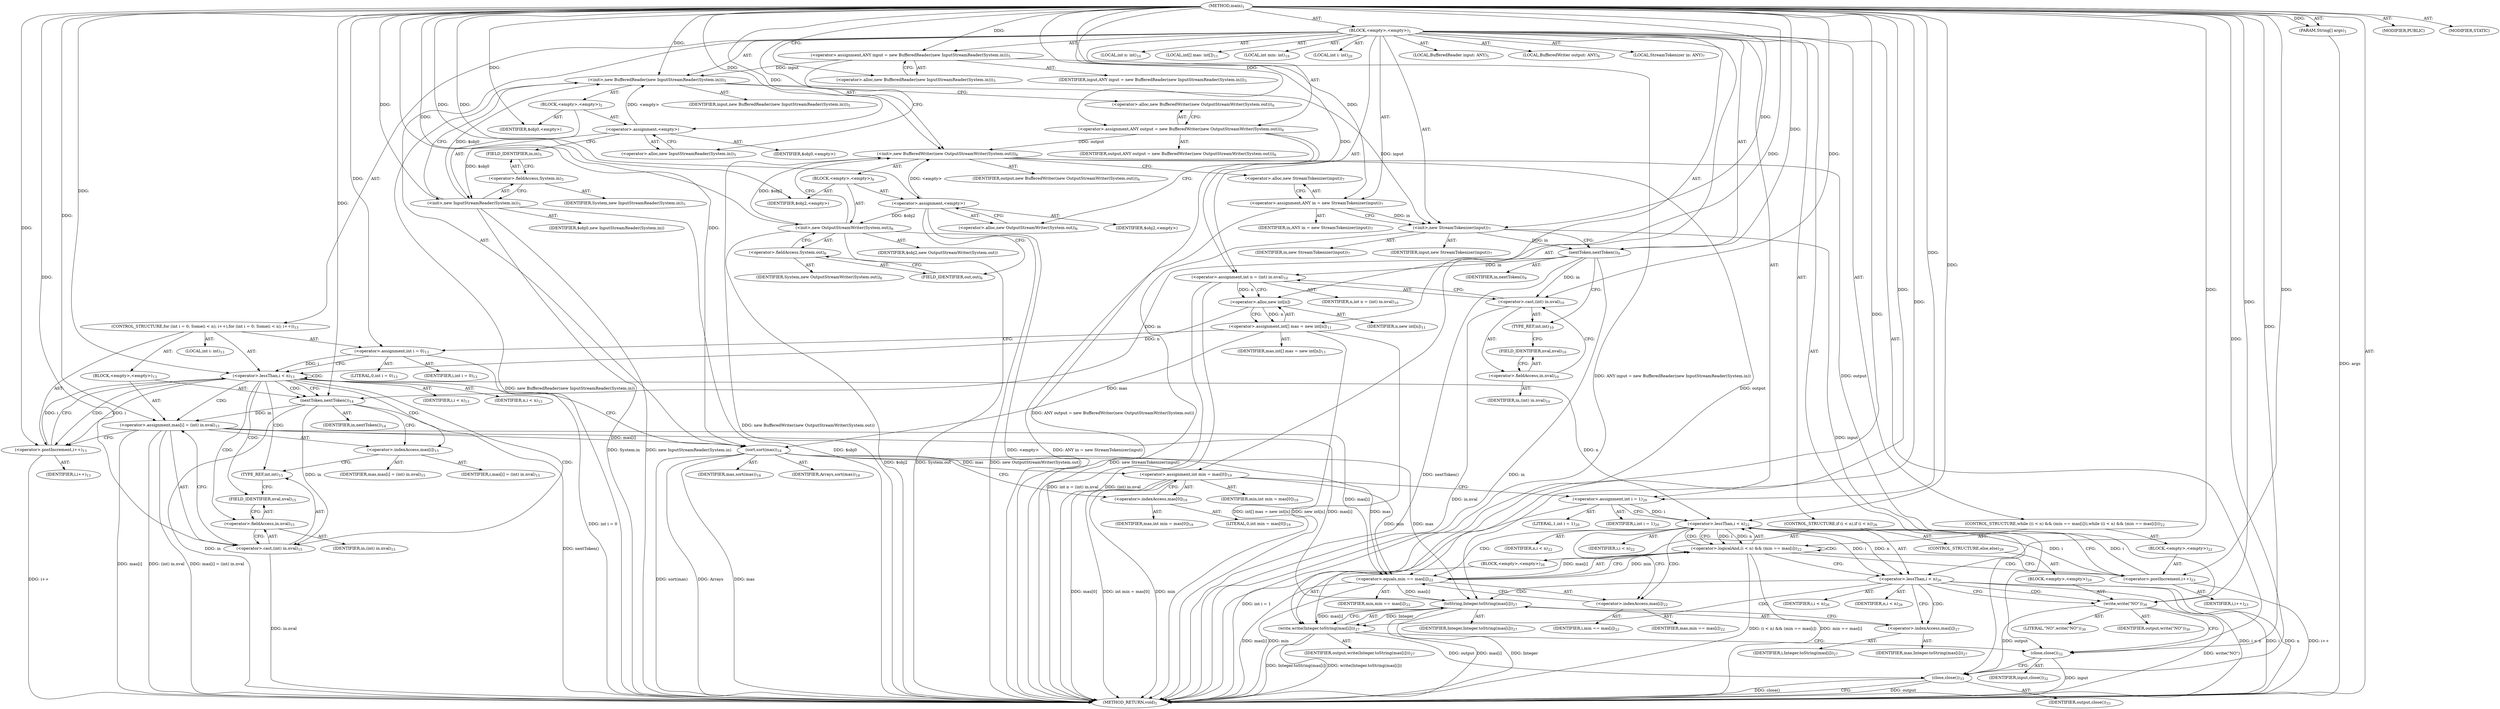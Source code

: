 digraph "main" {  
"23" [label = <(METHOD,main)<SUB>1</SUB>> ]
"24" [label = <(PARAM,String[] args)<SUB>1</SUB>> ]
"25" [label = <(BLOCK,&lt;empty&gt;,&lt;empty&gt;)<SUB>1</SUB>> ]
"4" [label = <(LOCAL,BufferedReader input: ANY)<SUB>5</SUB>> ]
"26" [label = <(&lt;operator&gt;.assignment,ANY input = new BufferedReader(new InputStreamReader(System.in)))<SUB>5</SUB>> ]
"27" [label = <(IDENTIFIER,input,ANY input = new BufferedReader(new InputStreamReader(System.in)))<SUB>5</SUB>> ]
"28" [label = <(&lt;operator&gt;.alloc,new BufferedReader(new InputStreamReader(System.in)))<SUB>5</SUB>> ]
"29" [label = <(&lt;init&gt;,new BufferedReader(new InputStreamReader(System.in)))<SUB>5</SUB>> ]
"3" [label = <(IDENTIFIER,input,new BufferedReader(new InputStreamReader(System.in)))<SUB>5</SUB>> ]
"30" [label = <(BLOCK,&lt;empty&gt;,&lt;empty&gt;)<SUB>5</SUB>> ]
"31" [label = <(&lt;operator&gt;.assignment,&lt;empty&gt;)> ]
"32" [label = <(IDENTIFIER,$obj0,&lt;empty&gt;)> ]
"33" [label = <(&lt;operator&gt;.alloc,new InputStreamReader(System.in))<SUB>5</SUB>> ]
"34" [label = <(&lt;init&gt;,new InputStreamReader(System.in))<SUB>5</SUB>> ]
"35" [label = <(IDENTIFIER,$obj0,new InputStreamReader(System.in))> ]
"36" [label = <(&lt;operator&gt;.fieldAccess,System.in)<SUB>5</SUB>> ]
"37" [label = <(IDENTIFIER,System,new InputStreamReader(System.in))<SUB>5</SUB>> ]
"38" [label = <(FIELD_IDENTIFIER,in,in)<SUB>5</SUB>> ]
"39" [label = <(IDENTIFIER,$obj0,&lt;empty&gt;)> ]
"6" [label = <(LOCAL,BufferedWriter output: ANY)<SUB>6</SUB>> ]
"40" [label = <(&lt;operator&gt;.assignment,ANY output = new BufferedWriter(new OutputStreamWriter(System.out)))<SUB>6</SUB>> ]
"41" [label = <(IDENTIFIER,output,ANY output = new BufferedWriter(new OutputStreamWriter(System.out)))<SUB>6</SUB>> ]
"42" [label = <(&lt;operator&gt;.alloc,new BufferedWriter(new OutputStreamWriter(System.out)))<SUB>6</SUB>> ]
"43" [label = <(&lt;init&gt;,new BufferedWriter(new OutputStreamWriter(System.out)))<SUB>6</SUB>> ]
"5" [label = <(IDENTIFIER,output,new BufferedWriter(new OutputStreamWriter(System.out)))<SUB>6</SUB>> ]
"44" [label = <(BLOCK,&lt;empty&gt;,&lt;empty&gt;)<SUB>6</SUB>> ]
"45" [label = <(&lt;operator&gt;.assignment,&lt;empty&gt;)> ]
"46" [label = <(IDENTIFIER,$obj2,&lt;empty&gt;)> ]
"47" [label = <(&lt;operator&gt;.alloc,new OutputStreamWriter(System.out))<SUB>6</SUB>> ]
"48" [label = <(&lt;init&gt;,new OutputStreamWriter(System.out))<SUB>6</SUB>> ]
"49" [label = <(IDENTIFIER,$obj2,new OutputStreamWriter(System.out))> ]
"50" [label = <(&lt;operator&gt;.fieldAccess,System.out)<SUB>6</SUB>> ]
"51" [label = <(IDENTIFIER,System,new OutputStreamWriter(System.out))<SUB>6</SUB>> ]
"52" [label = <(FIELD_IDENTIFIER,out,out)<SUB>6</SUB>> ]
"53" [label = <(IDENTIFIER,$obj2,&lt;empty&gt;)> ]
"8" [label = <(LOCAL,StreamTokenizer in: ANY)<SUB>7</SUB>> ]
"54" [label = <(&lt;operator&gt;.assignment,ANY in = new StreamTokenizer(input))<SUB>7</SUB>> ]
"55" [label = <(IDENTIFIER,in,ANY in = new StreamTokenizer(input))<SUB>7</SUB>> ]
"56" [label = <(&lt;operator&gt;.alloc,new StreamTokenizer(input))<SUB>7</SUB>> ]
"57" [label = <(&lt;init&gt;,new StreamTokenizer(input))<SUB>7</SUB>> ]
"7" [label = <(IDENTIFIER,in,new StreamTokenizer(input))<SUB>7</SUB>> ]
"58" [label = <(IDENTIFIER,input,new StreamTokenizer(input))<SUB>7</SUB>> ]
"59" [label = <(nextToken,nextToken())<SUB>9</SUB>> ]
"60" [label = <(IDENTIFIER,in,nextToken())<SUB>9</SUB>> ]
"61" [label = <(LOCAL,int n: int)<SUB>10</SUB>> ]
"62" [label = <(&lt;operator&gt;.assignment,int n = (int) in.nval)<SUB>10</SUB>> ]
"63" [label = <(IDENTIFIER,n,int n = (int) in.nval)<SUB>10</SUB>> ]
"64" [label = <(&lt;operator&gt;.cast,(int) in.nval)<SUB>10</SUB>> ]
"65" [label = <(TYPE_REF,int,int)<SUB>10</SUB>> ]
"66" [label = <(&lt;operator&gt;.fieldAccess,in.nval)<SUB>10</SUB>> ]
"67" [label = <(IDENTIFIER,in,(int) in.nval)<SUB>10</SUB>> ]
"68" [label = <(FIELD_IDENTIFIER,nval,nval)<SUB>10</SUB>> ]
"69" [label = <(LOCAL,int[] mas: int[])<SUB>11</SUB>> ]
"70" [label = <(&lt;operator&gt;.assignment,int[] mas = new int[n])<SUB>11</SUB>> ]
"71" [label = <(IDENTIFIER,mas,int[] mas = new int[n])<SUB>11</SUB>> ]
"72" [label = <(&lt;operator&gt;.alloc,new int[n])> ]
"73" [label = <(IDENTIFIER,n,new int[n])<SUB>11</SUB>> ]
"74" [label = <(CONTROL_STRUCTURE,for (int i = 0; Some(i &lt; n); i++),for (int i = 0; Some(i &lt; n); i++))<SUB>13</SUB>> ]
"75" [label = <(LOCAL,int i: int)<SUB>13</SUB>> ]
"76" [label = <(&lt;operator&gt;.assignment,int i = 0)<SUB>13</SUB>> ]
"77" [label = <(IDENTIFIER,i,int i = 0)<SUB>13</SUB>> ]
"78" [label = <(LITERAL,0,int i = 0)<SUB>13</SUB>> ]
"79" [label = <(&lt;operator&gt;.lessThan,i &lt; n)<SUB>13</SUB>> ]
"80" [label = <(IDENTIFIER,i,i &lt; n)<SUB>13</SUB>> ]
"81" [label = <(IDENTIFIER,n,i &lt; n)<SUB>13</SUB>> ]
"82" [label = <(&lt;operator&gt;.postIncrement,i++)<SUB>13</SUB>> ]
"83" [label = <(IDENTIFIER,i,i++)<SUB>13</SUB>> ]
"84" [label = <(BLOCK,&lt;empty&gt;,&lt;empty&gt;)<SUB>13</SUB>> ]
"85" [label = <(nextToken,nextToken())<SUB>14</SUB>> ]
"86" [label = <(IDENTIFIER,in,nextToken())<SUB>14</SUB>> ]
"87" [label = <(&lt;operator&gt;.assignment,mas[i] = (int) in.nval)<SUB>15</SUB>> ]
"88" [label = <(&lt;operator&gt;.indexAccess,mas[i])<SUB>15</SUB>> ]
"89" [label = <(IDENTIFIER,mas,mas[i] = (int) in.nval)<SUB>15</SUB>> ]
"90" [label = <(IDENTIFIER,i,mas[i] = (int) in.nval)<SUB>15</SUB>> ]
"91" [label = <(&lt;operator&gt;.cast,(int) in.nval)<SUB>15</SUB>> ]
"92" [label = <(TYPE_REF,int,int)<SUB>15</SUB>> ]
"93" [label = <(&lt;operator&gt;.fieldAccess,in.nval)<SUB>15</SUB>> ]
"94" [label = <(IDENTIFIER,in,(int) in.nval)<SUB>15</SUB>> ]
"95" [label = <(FIELD_IDENTIFIER,nval,nval)<SUB>15</SUB>> ]
"96" [label = <(sort,sort(mas))<SUB>18</SUB>> ]
"97" [label = <(IDENTIFIER,Arrays,sort(mas))<SUB>18</SUB>> ]
"98" [label = <(IDENTIFIER,mas,sort(mas))<SUB>18</SUB>> ]
"99" [label = <(LOCAL,int min: int)<SUB>19</SUB>> ]
"100" [label = <(&lt;operator&gt;.assignment,int min = mas[0])<SUB>19</SUB>> ]
"101" [label = <(IDENTIFIER,min,int min = mas[0])<SUB>19</SUB>> ]
"102" [label = <(&lt;operator&gt;.indexAccess,mas[0])<SUB>19</SUB>> ]
"103" [label = <(IDENTIFIER,mas,int min = mas[0])<SUB>19</SUB>> ]
"104" [label = <(LITERAL,0,int min = mas[0])<SUB>19</SUB>> ]
"105" [label = <(LOCAL,int i: int)<SUB>20</SUB>> ]
"106" [label = <(&lt;operator&gt;.assignment,int i = 1)<SUB>20</SUB>> ]
"107" [label = <(IDENTIFIER,i,int i = 1)<SUB>20</SUB>> ]
"108" [label = <(LITERAL,1,int i = 1)<SUB>20</SUB>> ]
"109" [label = <(CONTROL_STRUCTURE,while ((i &lt; n) &amp;&amp; (min == mas[i])),while ((i &lt; n) &amp;&amp; (min == mas[i])))<SUB>22</SUB>> ]
"110" [label = <(&lt;operator&gt;.logicalAnd,(i &lt; n) &amp;&amp; (min == mas[i]))<SUB>22</SUB>> ]
"111" [label = <(&lt;operator&gt;.lessThan,i &lt; n)<SUB>22</SUB>> ]
"112" [label = <(IDENTIFIER,i,i &lt; n)<SUB>22</SUB>> ]
"113" [label = <(IDENTIFIER,n,i &lt; n)<SUB>22</SUB>> ]
"114" [label = <(&lt;operator&gt;.equals,min == mas[i])<SUB>22</SUB>> ]
"115" [label = <(IDENTIFIER,min,min == mas[i])<SUB>22</SUB>> ]
"116" [label = <(&lt;operator&gt;.indexAccess,mas[i])<SUB>22</SUB>> ]
"117" [label = <(IDENTIFIER,mas,min == mas[i])<SUB>22</SUB>> ]
"118" [label = <(IDENTIFIER,i,min == mas[i])<SUB>22</SUB>> ]
"119" [label = <(BLOCK,&lt;empty&gt;,&lt;empty&gt;)<SUB>22</SUB>> ]
"120" [label = <(&lt;operator&gt;.postIncrement,i++)<SUB>23</SUB>> ]
"121" [label = <(IDENTIFIER,i,i++)<SUB>23</SUB>> ]
"122" [label = <(CONTROL_STRUCTURE,if (i &lt; n),if (i &lt; n))<SUB>26</SUB>> ]
"123" [label = <(&lt;operator&gt;.lessThan,i &lt; n)<SUB>26</SUB>> ]
"124" [label = <(IDENTIFIER,i,i &lt; n)<SUB>26</SUB>> ]
"125" [label = <(IDENTIFIER,n,i &lt; n)<SUB>26</SUB>> ]
"126" [label = <(BLOCK,&lt;empty&gt;,&lt;empty&gt;)<SUB>26</SUB>> ]
"127" [label = <(write,write(Integer.toString(mas[i])))<SUB>27</SUB>> ]
"128" [label = <(IDENTIFIER,output,write(Integer.toString(mas[i])))<SUB>27</SUB>> ]
"129" [label = <(toString,Integer.toString(mas[i]))<SUB>27</SUB>> ]
"130" [label = <(IDENTIFIER,Integer,Integer.toString(mas[i]))<SUB>27</SUB>> ]
"131" [label = <(&lt;operator&gt;.indexAccess,mas[i])<SUB>27</SUB>> ]
"132" [label = <(IDENTIFIER,mas,Integer.toString(mas[i]))<SUB>27</SUB>> ]
"133" [label = <(IDENTIFIER,i,Integer.toString(mas[i]))<SUB>27</SUB>> ]
"134" [label = <(CONTROL_STRUCTURE,else,else)<SUB>29</SUB>> ]
"135" [label = <(BLOCK,&lt;empty&gt;,&lt;empty&gt;)<SUB>29</SUB>> ]
"136" [label = <(write,write(&quot;NO&quot;))<SUB>30</SUB>> ]
"137" [label = <(IDENTIFIER,output,write(&quot;NO&quot;))<SUB>30</SUB>> ]
"138" [label = <(LITERAL,&quot;NO&quot;,write(&quot;NO&quot;))<SUB>30</SUB>> ]
"139" [label = <(close,close())<SUB>32</SUB>> ]
"140" [label = <(IDENTIFIER,input,close())<SUB>32</SUB>> ]
"141" [label = <(close,close())<SUB>33</SUB>> ]
"142" [label = <(IDENTIFIER,output,close())<SUB>33</SUB>> ]
"143" [label = <(MODIFIER,PUBLIC)> ]
"144" [label = <(MODIFIER,STATIC)> ]
"145" [label = <(METHOD_RETURN,void)<SUB>1</SUB>> ]
  "23" -> "24"  [ label = "AST: "] 
  "23" -> "25"  [ label = "AST: "] 
  "23" -> "143"  [ label = "AST: "] 
  "23" -> "144"  [ label = "AST: "] 
  "23" -> "145"  [ label = "AST: "] 
  "25" -> "4"  [ label = "AST: "] 
  "25" -> "26"  [ label = "AST: "] 
  "25" -> "29"  [ label = "AST: "] 
  "25" -> "6"  [ label = "AST: "] 
  "25" -> "40"  [ label = "AST: "] 
  "25" -> "43"  [ label = "AST: "] 
  "25" -> "8"  [ label = "AST: "] 
  "25" -> "54"  [ label = "AST: "] 
  "25" -> "57"  [ label = "AST: "] 
  "25" -> "59"  [ label = "AST: "] 
  "25" -> "61"  [ label = "AST: "] 
  "25" -> "62"  [ label = "AST: "] 
  "25" -> "69"  [ label = "AST: "] 
  "25" -> "70"  [ label = "AST: "] 
  "25" -> "74"  [ label = "AST: "] 
  "25" -> "96"  [ label = "AST: "] 
  "25" -> "99"  [ label = "AST: "] 
  "25" -> "100"  [ label = "AST: "] 
  "25" -> "105"  [ label = "AST: "] 
  "25" -> "106"  [ label = "AST: "] 
  "25" -> "109"  [ label = "AST: "] 
  "25" -> "122"  [ label = "AST: "] 
  "25" -> "139"  [ label = "AST: "] 
  "25" -> "141"  [ label = "AST: "] 
  "26" -> "27"  [ label = "AST: "] 
  "26" -> "28"  [ label = "AST: "] 
  "29" -> "3"  [ label = "AST: "] 
  "29" -> "30"  [ label = "AST: "] 
  "30" -> "31"  [ label = "AST: "] 
  "30" -> "34"  [ label = "AST: "] 
  "30" -> "39"  [ label = "AST: "] 
  "31" -> "32"  [ label = "AST: "] 
  "31" -> "33"  [ label = "AST: "] 
  "34" -> "35"  [ label = "AST: "] 
  "34" -> "36"  [ label = "AST: "] 
  "36" -> "37"  [ label = "AST: "] 
  "36" -> "38"  [ label = "AST: "] 
  "40" -> "41"  [ label = "AST: "] 
  "40" -> "42"  [ label = "AST: "] 
  "43" -> "5"  [ label = "AST: "] 
  "43" -> "44"  [ label = "AST: "] 
  "44" -> "45"  [ label = "AST: "] 
  "44" -> "48"  [ label = "AST: "] 
  "44" -> "53"  [ label = "AST: "] 
  "45" -> "46"  [ label = "AST: "] 
  "45" -> "47"  [ label = "AST: "] 
  "48" -> "49"  [ label = "AST: "] 
  "48" -> "50"  [ label = "AST: "] 
  "50" -> "51"  [ label = "AST: "] 
  "50" -> "52"  [ label = "AST: "] 
  "54" -> "55"  [ label = "AST: "] 
  "54" -> "56"  [ label = "AST: "] 
  "57" -> "7"  [ label = "AST: "] 
  "57" -> "58"  [ label = "AST: "] 
  "59" -> "60"  [ label = "AST: "] 
  "62" -> "63"  [ label = "AST: "] 
  "62" -> "64"  [ label = "AST: "] 
  "64" -> "65"  [ label = "AST: "] 
  "64" -> "66"  [ label = "AST: "] 
  "66" -> "67"  [ label = "AST: "] 
  "66" -> "68"  [ label = "AST: "] 
  "70" -> "71"  [ label = "AST: "] 
  "70" -> "72"  [ label = "AST: "] 
  "72" -> "73"  [ label = "AST: "] 
  "74" -> "75"  [ label = "AST: "] 
  "74" -> "76"  [ label = "AST: "] 
  "74" -> "79"  [ label = "AST: "] 
  "74" -> "82"  [ label = "AST: "] 
  "74" -> "84"  [ label = "AST: "] 
  "76" -> "77"  [ label = "AST: "] 
  "76" -> "78"  [ label = "AST: "] 
  "79" -> "80"  [ label = "AST: "] 
  "79" -> "81"  [ label = "AST: "] 
  "82" -> "83"  [ label = "AST: "] 
  "84" -> "85"  [ label = "AST: "] 
  "84" -> "87"  [ label = "AST: "] 
  "85" -> "86"  [ label = "AST: "] 
  "87" -> "88"  [ label = "AST: "] 
  "87" -> "91"  [ label = "AST: "] 
  "88" -> "89"  [ label = "AST: "] 
  "88" -> "90"  [ label = "AST: "] 
  "91" -> "92"  [ label = "AST: "] 
  "91" -> "93"  [ label = "AST: "] 
  "93" -> "94"  [ label = "AST: "] 
  "93" -> "95"  [ label = "AST: "] 
  "96" -> "97"  [ label = "AST: "] 
  "96" -> "98"  [ label = "AST: "] 
  "100" -> "101"  [ label = "AST: "] 
  "100" -> "102"  [ label = "AST: "] 
  "102" -> "103"  [ label = "AST: "] 
  "102" -> "104"  [ label = "AST: "] 
  "106" -> "107"  [ label = "AST: "] 
  "106" -> "108"  [ label = "AST: "] 
  "109" -> "110"  [ label = "AST: "] 
  "109" -> "119"  [ label = "AST: "] 
  "110" -> "111"  [ label = "AST: "] 
  "110" -> "114"  [ label = "AST: "] 
  "111" -> "112"  [ label = "AST: "] 
  "111" -> "113"  [ label = "AST: "] 
  "114" -> "115"  [ label = "AST: "] 
  "114" -> "116"  [ label = "AST: "] 
  "116" -> "117"  [ label = "AST: "] 
  "116" -> "118"  [ label = "AST: "] 
  "119" -> "120"  [ label = "AST: "] 
  "120" -> "121"  [ label = "AST: "] 
  "122" -> "123"  [ label = "AST: "] 
  "122" -> "126"  [ label = "AST: "] 
  "122" -> "134"  [ label = "AST: "] 
  "123" -> "124"  [ label = "AST: "] 
  "123" -> "125"  [ label = "AST: "] 
  "126" -> "127"  [ label = "AST: "] 
  "127" -> "128"  [ label = "AST: "] 
  "127" -> "129"  [ label = "AST: "] 
  "129" -> "130"  [ label = "AST: "] 
  "129" -> "131"  [ label = "AST: "] 
  "131" -> "132"  [ label = "AST: "] 
  "131" -> "133"  [ label = "AST: "] 
  "134" -> "135"  [ label = "AST: "] 
  "135" -> "136"  [ label = "AST: "] 
  "136" -> "137"  [ label = "AST: "] 
  "136" -> "138"  [ label = "AST: "] 
  "139" -> "140"  [ label = "AST: "] 
  "141" -> "142"  [ label = "AST: "] 
  "26" -> "33"  [ label = "CFG: "] 
  "29" -> "42"  [ label = "CFG: "] 
  "40" -> "47"  [ label = "CFG: "] 
  "43" -> "56"  [ label = "CFG: "] 
  "54" -> "57"  [ label = "CFG: "] 
  "57" -> "59"  [ label = "CFG: "] 
  "59" -> "65"  [ label = "CFG: "] 
  "62" -> "72"  [ label = "CFG: "] 
  "70" -> "76"  [ label = "CFG: "] 
  "96" -> "102"  [ label = "CFG: "] 
  "100" -> "106"  [ label = "CFG: "] 
  "106" -> "111"  [ label = "CFG: "] 
  "139" -> "141"  [ label = "CFG: "] 
  "141" -> "145"  [ label = "CFG: "] 
  "28" -> "26"  [ label = "CFG: "] 
  "42" -> "40"  [ label = "CFG: "] 
  "56" -> "54"  [ label = "CFG: "] 
  "64" -> "62"  [ label = "CFG: "] 
  "72" -> "70"  [ label = "CFG: "] 
  "76" -> "79"  [ label = "CFG: "] 
  "79" -> "85"  [ label = "CFG: "] 
  "79" -> "96"  [ label = "CFG: "] 
  "82" -> "79"  [ label = "CFG: "] 
  "102" -> "100"  [ label = "CFG: "] 
  "110" -> "120"  [ label = "CFG: "] 
  "110" -> "123"  [ label = "CFG: "] 
  "123" -> "131"  [ label = "CFG: "] 
  "123" -> "136"  [ label = "CFG: "] 
  "31" -> "38"  [ label = "CFG: "] 
  "34" -> "29"  [ label = "CFG: "] 
  "45" -> "52"  [ label = "CFG: "] 
  "48" -> "43"  [ label = "CFG: "] 
  "65" -> "68"  [ label = "CFG: "] 
  "66" -> "64"  [ label = "CFG: "] 
  "85" -> "88"  [ label = "CFG: "] 
  "87" -> "82"  [ label = "CFG: "] 
  "111" -> "110"  [ label = "CFG: "] 
  "111" -> "116"  [ label = "CFG: "] 
  "114" -> "110"  [ label = "CFG: "] 
  "120" -> "111"  [ label = "CFG: "] 
  "127" -> "139"  [ label = "CFG: "] 
  "33" -> "31"  [ label = "CFG: "] 
  "36" -> "34"  [ label = "CFG: "] 
  "47" -> "45"  [ label = "CFG: "] 
  "50" -> "48"  [ label = "CFG: "] 
  "68" -> "66"  [ label = "CFG: "] 
  "88" -> "92"  [ label = "CFG: "] 
  "91" -> "87"  [ label = "CFG: "] 
  "116" -> "114"  [ label = "CFG: "] 
  "129" -> "127"  [ label = "CFG: "] 
  "136" -> "139"  [ label = "CFG: "] 
  "38" -> "36"  [ label = "CFG: "] 
  "52" -> "50"  [ label = "CFG: "] 
  "92" -> "95"  [ label = "CFG: "] 
  "93" -> "91"  [ label = "CFG: "] 
  "131" -> "129"  [ label = "CFG: "] 
  "95" -> "93"  [ label = "CFG: "] 
  "23" -> "28"  [ label = "CFG: "] 
  "24" -> "145"  [ label = "DDG: args"] 
  "26" -> "145"  [ label = "DDG: ANY input = new BufferedReader(new InputStreamReader(System.in))"] 
  "34" -> "145"  [ label = "DDG: $obj0"] 
  "34" -> "145"  [ label = "DDG: System.in"] 
  "34" -> "145"  [ label = "DDG: new InputStreamReader(System.in)"] 
  "29" -> "145"  [ label = "DDG: new BufferedReader(new InputStreamReader(System.in))"] 
  "40" -> "145"  [ label = "DDG: ANY output = new BufferedWriter(new OutputStreamWriter(System.out))"] 
  "45" -> "145"  [ label = "DDG: &lt;empty&gt;"] 
  "48" -> "145"  [ label = "DDG: $obj2"] 
  "48" -> "145"  [ label = "DDG: System.out"] 
  "48" -> "145"  [ label = "DDG: new OutputStreamWriter(System.out)"] 
  "43" -> "145"  [ label = "DDG: new BufferedWriter(new OutputStreamWriter(System.out))"] 
  "54" -> "145"  [ label = "DDG: ANY in = new StreamTokenizer(input)"] 
  "57" -> "145"  [ label = "DDG: new StreamTokenizer(input)"] 
  "59" -> "145"  [ label = "DDG: in"] 
  "59" -> "145"  [ label = "DDG: nextToken()"] 
  "64" -> "145"  [ label = "DDG: in.nval"] 
  "62" -> "145"  [ label = "DDG: (int) in.nval"] 
  "62" -> "145"  [ label = "DDG: int n = (int) in.nval"] 
  "70" -> "145"  [ label = "DDG: new int[n]"] 
  "70" -> "145"  [ label = "DDG: int[] mas = new int[n]"] 
  "76" -> "145"  [ label = "DDG: int i = 0"] 
  "96" -> "145"  [ label = "DDG: mas"] 
  "96" -> "145"  [ label = "DDG: sort(mas)"] 
  "100" -> "145"  [ label = "DDG: min"] 
  "100" -> "145"  [ label = "DDG: mas[0]"] 
  "100" -> "145"  [ label = "DDG: int min = mas[0]"] 
  "106" -> "145"  [ label = "DDG: int i = 1"] 
  "114" -> "145"  [ label = "DDG: min"] 
  "114" -> "145"  [ label = "DDG: mas[i]"] 
  "110" -> "145"  [ label = "DDG: min == mas[i]"] 
  "110" -> "145"  [ label = "DDG: (i &lt; n) &amp;&amp; (min == mas[i])"] 
  "123" -> "145"  [ label = "DDG: i"] 
  "123" -> "145"  [ label = "DDG: n"] 
  "123" -> "145"  [ label = "DDG: i &lt; n"] 
  "136" -> "145"  [ label = "DDG: write(&quot;NO&quot;)"] 
  "129" -> "145"  [ label = "DDG: mas[i]"] 
  "127" -> "145"  [ label = "DDG: Integer.toString(mas[i])"] 
  "127" -> "145"  [ label = "DDG: write(Integer.toString(mas[i]))"] 
  "139" -> "145"  [ label = "DDG: input"] 
  "141" -> "145"  [ label = "DDG: output"] 
  "141" -> "145"  [ label = "DDG: close()"] 
  "120" -> "145"  [ label = "DDG: i++"] 
  "85" -> "145"  [ label = "DDG: in"] 
  "85" -> "145"  [ label = "DDG: nextToken()"] 
  "87" -> "145"  [ label = "DDG: mas[i]"] 
  "91" -> "145"  [ label = "DDG: in.nval"] 
  "87" -> "145"  [ label = "DDG: (int) in.nval"] 
  "87" -> "145"  [ label = "DDG: mas[i] = (int) in.nval"] 
  "82" -> "145"  [ label = "DDG: i++"] 
  "96" -> "145"  [ label = "DDG: Arrays"] 
  "129" -> "145"  [ label = "DDG: Integer"] 
  "23" -> "24"  [ label = "DDG: "] 
  "23" -> "26"  [ label = "DDG: "] 
  "23" -> "40"  [ label = "DDG: "] 
  "23" -> "54"  [ label = "DDG: "] 
  "23" -> "62"  [ label = "DDG: "] 
  "59" -> "62"  [ label = "DDG: in"] 
  "72" -> "70"  [ label = "DDG: n"] 
  "96" -> "100"  [ label = "DDG: mas"] 
  "23" -> "106"  [ label = "DDG: "] 
  "26" -> "29"  [ label = "DDG: input"] 
  "23" -> "29"  [ label = "DDG: "] 
  "31" -> "29"  [ label = "DDG: &lt;empty&gt;"] 
  "34" -> "29"  [ label = "DDG: $obj0"] 
  "40" -> "43"  [ label = "DDG: output"] 
  "23" -> "43"  [ label = "DDG: "] 
  "45" -> "43"  [ label = "DDG: &lt;empty&gt;"] 
  "48" -> "43"  [ label = "DDG: $obj2"] 
  "54" -> "57"  [ label = "DDG: in"] 
  "23" -> "57"  [ label = "DDG: "] 
  "29" -> "57"  [ label = "DDG: input"] 
  "57" -> "59"  [ label = "DDG: in"] 
  "23" -> "59"  [ label = "DDG: "] 
  "23" -> "76"  [ label = "DDG: "] 
  "23" -> "96"  [ label = "DDG: "] 
  "70" -> "96"  [ label = "DDG: mas"] 
  "87" -> "96"  [ label = "DDG: mas[i]"] 
  "57" -> "139"  [ label = "DDG: input"] 
  "23" -> "139"  [ label = "DDG: "] 
  "136" -> "141"  [ label = "DDG: output"] 
  "127" -> "141"  [ label = "DDG: output"] 
  "23" -> "141"  [ label = "DDG: "] 
  "23" -> "31"  [ label = "DDG: "] 
  "23" -> "39"  [ label = "DDG: "] 
  "23" -> "45"  [ label = "DDG: "] 
  "23" -> "53"  [ label = "DDG: "] 
  "23" -> "64"  [ label = "DDG: "] 
  "59" -> "64"  [ label = "DDG: in"] 
  "62" -> "72"  [ label = "DDG: n"] 
  "23" -> "72"  [ label = "DDG: "] 
  "76" -> "79"  [ label = "DDG: i"] 
  "82" -> "79"  [ label = "DDG: i"] 
  "23" -> "79"  [ label = "DDG: "] 
  "72" -> "79"  [ label = "DDG: n"] 
  "79" -> "82"  [ label = "DDG: i"] 
  "23" -> "82"  [ label = "DDG: "] 
  "23" -> "87"  [ label = "DDG: "] 
  "85" -> "87"  [ label = "DDG: in"] 
  "111" -> "110"  [ label = "DDG: i"] 
  "111" -> "110"  [ label = "DDG: n"] 
  "114" -> "110"  [ label = "DDG: min"] 
  "114" -> "110"  [ label = "DDG: mas[i]"] 
  "111" -> "123"  [ label = "DDG: i"] 
  "23" -> "123"  [ label = "DDG: "] 
  "111" -> "123"  [ label = "DDG: n"] 
  "31" -> "34"  [ label = "DDG: $obj0"] 
  "23" -> "34"  [ label = "DDG: "] 
  "45" -> "48"  [ label = "DDG: $obj2"] 
  "23" -> "48"  [ label = "DDG: "] 
  "59" -> "85"  [ label = "DDG: in"] 
  "23" -> "85"  [ label = "DDG: "] 
  "106" -> "111"  [ label = "DDG: i"] 
  "120" -> "111"  [ label = "DDG: i"] 
  "23" -> "111"  [ label = "DDG: "] 
  "79" -> "111"  [ label = "DDG: n"] 
  "100" -> "114"  [ label = "DDG: min"] 
  "23" -> "114"  [ label = "DDG: "] 
  "96" -> "114"  [ label = "DDG: mas"] 
  "87" -> "114"  [ label = "DDG: mas[i]"] 
  "111" -> "120"  [ label = "DDG: i"] 
  "23" -> "120"  [ label = "DDG: "] 
  "43" -> "127"  [ label = "DDG: output"] 
  "23" -> "127"  [ label = "DDG: "] 
  "129" -> "127"  [ label = "DDG: Integer"] 
  "129" -> "127"  [ label = "DDG: mas[i]"] 
  "23" -> "91"  [ label = "DDG: "] 
  "85" -> "91"  [ label = "DDG: in"] 
  "23" -> "129"  [ label = "DDG: "] 
  "96" -> "129"  [ label = "DDG: mas"] 
  "114" -> "129"  [ label = "DDG: mas[i]"] 
  "87" -> "129"  [ label = "DDG: mas[i]"] 
  "43" -> "136"  [ label = "DDG: output"] 
  "23" -> "136"  [ label = "DDG: "] 
  "79" -> "85"  [ label = "CDG: "] 
  "79" -> "88"  [ label = "CDG: "] 
  "79" -> "95"  [ label = "CDG: "] 
  "79" -> "92"  [ label = "CDG: "] 
  "79" -> "87"  [ label = "CDG: "] 
  "79" -> "91"  [ label = "CDG: "] 
  "79" -> "82"  [ label = "CDG: "] 
  "79" -> "93"  [ label = "CDG: "] 
  "79" -> "79"  [ label = "CDG: "] 
  "110" -> "120"  [ label = "CDG: "] 
  "110" -> "110"  [ label = "CDG: "] 
  "110" -> "111"  [ label = "CDG: "] 
  "123" -> "136"  [ label = "CDG: "] 
  "123" -> "131"  [ label = "CDG: "] 
  "123" -> "127"  [ label = "CDG: "] 
  "123" -> "129"  [ label = "CDG: "] 
  "111" -> "116"  [ label = "CDG: "] 
  "111" -> "114"  [ label = "CDG: "] 
}
